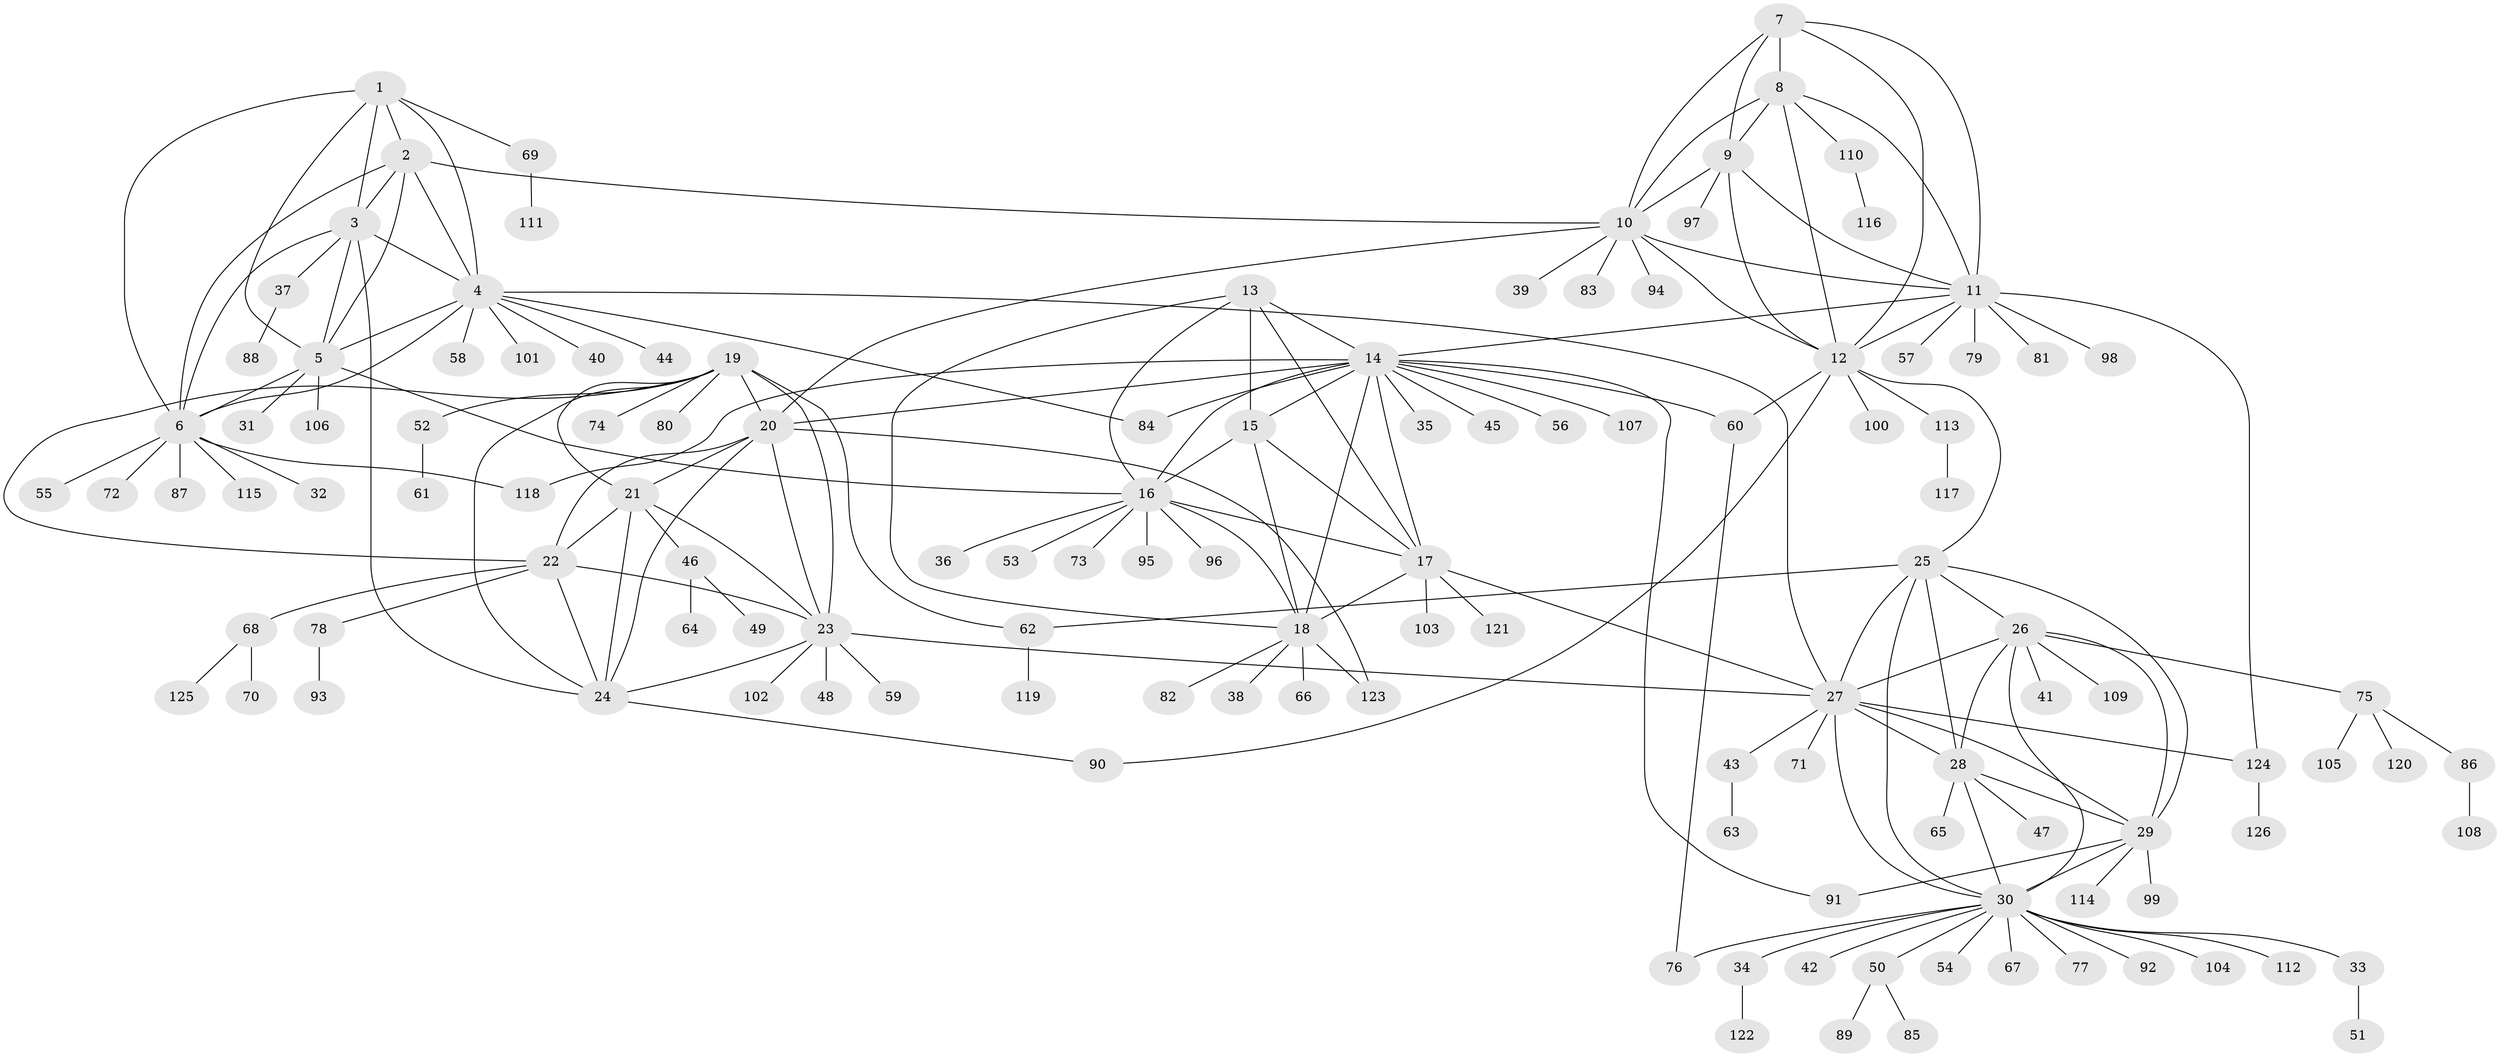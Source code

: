 // Generated by graph-tools (version 1.1) at 2025/54/03/09/25 04:54:09]
// undirected, 126 vertices, 190 edges
graph export_dot {
graph [start="1"]
  node [color=gray90,style=filled];
  1;
  2;
  3;
  4;
  5;
  6;
  7;
  8;
  9;
  10;
  11;
  12;
  13;
  14;
  15;
  16;
  17;
  18;
  19;
  20;
  21;
  22;
  23;
  24;
  25;
  26;
  27;
  28;
  29;
  30;
  31;
  32;
  33;
  34;
  35;
  36;
  37;
  38;
  39;
  40;
  41;
  42;
  43;
  44;
  45;
  46;
  47;
  48;
  49;
  50;
  51;
  52;
  53;
  54;
  55;
  56;
  57;
  58;
  59;
  60;
  61;
  62;
  63;
  64;
  65;
  66;
  67;
  68;
  69;
  70;
  71;
  72;
  73;
  74;
  75;
  76;
  77;
  78;
  79;
  80;
  81;
  82;
  83;
  84;
  85;
  86;
  87;
  88;
  89;
  90;
  91;
  92;
  93;
  94;
  95;
  96;
  97;
  98;
  99;
  100;
  101;
  102;
  103;
  104;
  105;
  106;
  107;
  108;
  109;
  110;
  111;
  112;
  113;
  114;
  115;
  116;
  117;
  118;
  119;
  120;
  121;
  122;
  123;
  124;
  125;
  126;
  1 -- 2;
  1 -- 3;
  1 -- 4;
  1 -- 5;
  1 -- 6;
  1 -- 69;
  2 -- 3;
  2 -- 4;
  2 -- 5;
  2 -- 6;
  2 -- 10;
  3 -- 4;
  3 -- 5;
  3 -- 6;
  3 -- 24;
  3 -- 37;
  4 -- 5;
  4 -- 6;
  4 -- 27;
  4 -- 40;
  4 -- 44;
  4 -- 58;
  4 -- 84;
  4 -- 101;
  5 -- 6;
  5 -- 16;
  5 -- 31;
  5 -- 106;
  6 -- 32;
  6 -- 55;
  6 -- 72;
  6 -- 87;
  6 -- 115;
  6 -- 118;
  7 -- 8;
  7 -- 9;
  7 -- 10;
  7 -- 11;
  7 -- 12;
  8 -- 9;
  8 -- 10;
  8 -- 11;
  8 -- 12;
  8 -- 110;
  9 -- 10;
  9 -- 11;
  9 -- 12;
  9 -- 97;
  10 -- 11;
  10 -- 12;
  10 -- 20;
  10 -- 39;
  10 -- 83;
  10 -- 94;
  11 -- 12;
  11 -- 14;
  11 -- 57;
  11 -- 79;
  11 -- 81;
  11 -- 98;
  11 -- 124;
  12 -- 25;
  12 -- 60;
  12 -- 90;
  12 -- 100;
  12 -- 113;
  13 -- 14;
  13 -- 15;
  13 -- 16;
  13 -- 17;
  13 -- 18;
  14 -- 15;
  14 -- 16;
  14 -- 17;
  14 -- 18;
  14 -- 20;
  14 -- 35;
  14 -- 45;
  14 -- 56;
  14 -- 60;
  14 -- 84;
  14 -- 91;
  14 -- 107;
  14 -- 118;
  15 -- 16;
  15 -- 17;
  15 -- 18;
  16 -- 17;
  16 -- 18;
  16 -- 36;
  16 -- 53;
  16 -- 73;
  16 -- 95;
  16 -- 96;
  17 -- 18;
  17 -- 27;
  17 -- 103;
  17 -- 121;
  18 -- 38;
  18 -- 66;
  18 -- 82;
  18 -- 123;
  19 -- 20;
  19 -- 21;
  19 -- 22;
  19 -- 23;
  19 -- 24;
  19 -- 52;
  19 -- 62;
  19 -- 74;
  19 -- 80;
  20 -- 21;
  20 -- 22;
  20 -- 23;
  20 -- 24;
  20 -- 123;
  21 -- 22;
  21 -- 23;
  21 -- 24;
  21 -- 46;
  22 -- 23;
  22 -- 24;
  22 -- 68;
  22 -- 78;
  23 -- 24;
  23 -- 27;
  23 -- 48;
  23 -- 59;
  23 -- 102;
  24 -- 90;
  25 -- 26;
  25 -- 27;
  25 -- 28;
  25 -- 29;
  25 -- 30;
  25 -- 62;
  26 -- 27;
  26 -- 28;
  26 -- 29;
  26 -- 30;
  26 -- 41;
  26 -- 75;
  26 -- 109;
  27 -- 28;
  27 -- 29;
  27 -- 30;
  27 -- 43;
  27 -- 71;
  27 -- 124;
  28 -- 29;
  28 -- 30;
  28 -- 47;
  28 -- 65;
  29 -- 30;
  29 -- 91;
  29 -- 99;
  29 -- 114;
  30 -- 33;
  30 -- 34;
  30 -- 42;
  30 -- 50;
  30 -- 54;
  30 -- 67;
  30 -- 76;
  30 -- 77;
  30 -- 92;
  30 -- 104;
  30 -- 112;
  33 -- 51;
  34 -- 122;
  37 -- 88;
  43 -- 63;
  46 -- 49;
  46 -- 64;
  50 -- 85;
  50 -- 89;
  52 -- 61;
  60 -- 76;
  62 -- 119;
  68 -- 70;
  68 -- 125;
  69 -- 111;
  75 -- 86;
  75 -- 105;
  75 -- 120;
  78 -- 93;
  86 -- 108;
  110 -- 116;
  113 -- 117;
  124 -- 126;
}

